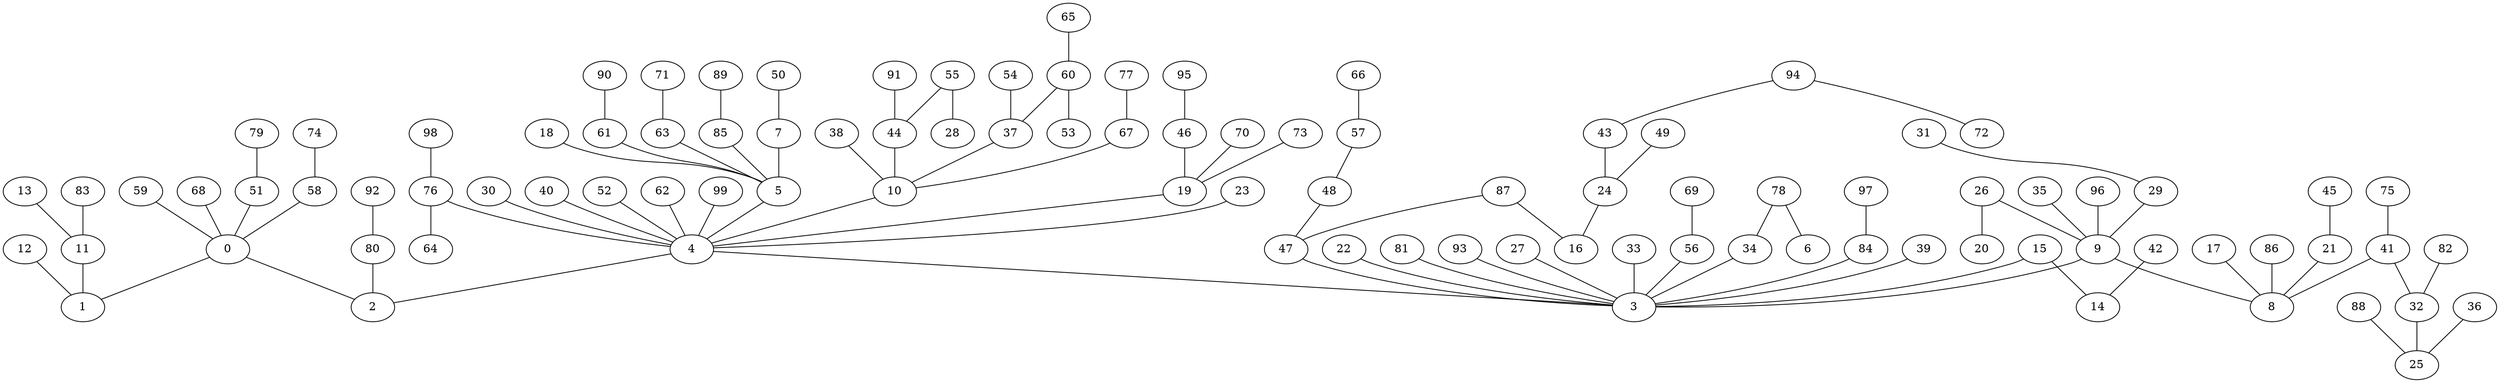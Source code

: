 graph grafoDorogovtsev_100_KruskalI_MST  {
0;
1;
2;
3;
4;
5;
6;
7;
8;
9;
10;
11;
12;
13;
14;
15;
16;
17;
18;
19;
20;
21;
22;
23;
24;
25;
26;
27;
28;
29;
30;
31;
32;
33;
34;
35;
36;
37;
38;
39;
40;
41;
42;
43;
44;
45;
46;
47;
48;
49;
50;
51;
52;
53;
54;
55;
56;
57;
58;
59;
60;
61;
62;
63;
64;
65;
66;
67;
68;
69;
70;
71;
72;
73;
74;
75;
76;
77;
78;
79;
80;
81;
82;
83;
84;
85;
86;
87;
88;
89;
90;
91;
92;
93;
94;
95;
96;
97;
98;
99;
71 -- 63;
49 -- 24;
27 -- 3;
40 -- 4;
77 -- 67;
26 -- 20;
22 -- 3;
60 -- 53;
4 -- 2;
13 -- 11;
18 -- 5;
37 -- 10;
50 -- 7;
31 -- 29;
96 -- 9;
30 -- 4;
81 -- 3;
79 -- 51;
39 -- 3;
45 -- 21;
56 -- 3;
80 -- 2;
47 -- 3;
52 -- 4;
60 -- 37;
94 -- 72;
95 -- 46;
33 -- 3;
42 -- 14;
26 -- 9;
34 -- 3;
46 -- 19;
62 -- 4;
15 -- 3;
19 -- 4;
38 -- 10;
73 -- 19;
0 -- 2;
29 -- 9;
66 -- 57;
48 -- 47;
57 -- 48;
74 -- 58;
84 -- 3;
24 -- 16;
43 -- 24;
59 -- 0;
65 -- 60;
92 -- 80;
63 -- 5;
88 -- 25;
36 -- 25;
91 -- 44;
41 -- 32;
76 -- 4;
98 -- 76;
23 -- 4;
70 -- 19;
5 -- 4;
11 -- 1;
54 -- 37;
55 -- 28;
58 -- 0;
86 -- 8;
94 -- 43;
99 -- 4;
17 -- 8;
41 -- 8;
44 -- 10;
83 -- 11;
90 -- 61;
9 -- 8;
10 -- 4;
0 -- 1;
21 -- 8;
51 -- 0;
67 -- 10;
82 -- 32;
4 -- 3;
55 -- 44;
78 -- 34;
87 -- 16;
89 -- 85;
7 -- 5;
15 -- 14;
69 -- 56;
76 -- 64;
85 -- 5;
97 -- 84;
9 -- 3;
12 -- 1;
32 -- 25;
35 -- 9;
68 -- 0;
78 -- 6;
87 -- 47;
61 -- 5;
75 -- 41;
93 -- 3;
}